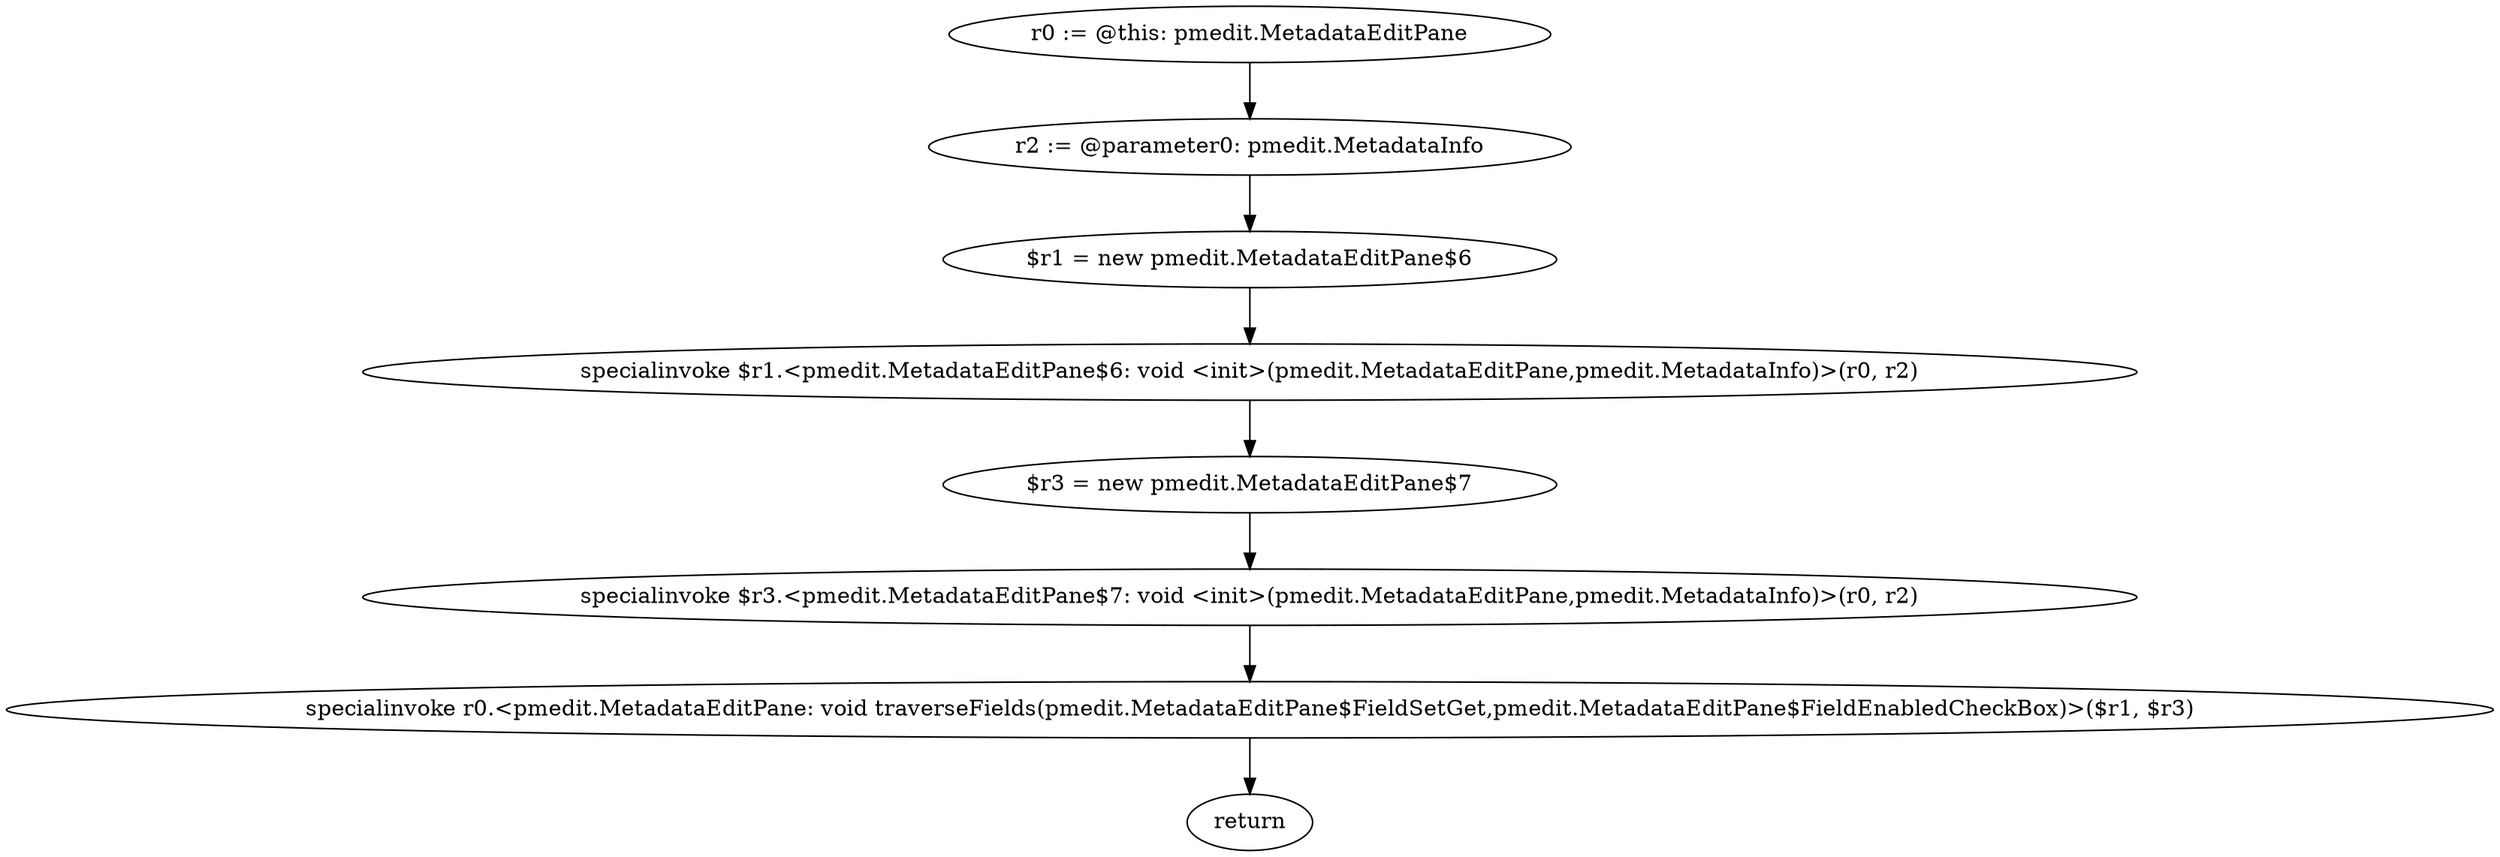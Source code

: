 digraph "unitGraph" {
    "r0 := @this: pmedit.MetadataEditPane"
    "r2 := @parameter0: pmedit.MetadataInfo"
    "$r1 = new pmedit.MetadataEditPane$6"
    "specialinvoke $r1.<pmedit.MetadataEditPane$6: void <init>(pmedit.MetadataEditPane,pmedit.MetadataInfo)>(r0, r2)"
    "$r3 = new pmedit.MetadataEditPane$7"
    "specialinvoke $r3.<pmedit.MetadataEditPane$7: void <init>(pmedit.MetadataEditPane,pmedit.MetadataInfo)>(r0, r2)"
    "specialinvoke r0.<pmedit.MetadataEditPane: void traverseFields(pmedit.MetadataEditPane$FieldSetGet,pmedit.MetadataEditPane$FieldEnabledCheckBox)>($r1, $r3)"
    "return"
    "r0 := @this: pmedit.MetadataEditPane"->"r2 := @parameter0: pmedit.MetadataInfo";
    "r2 := @parameter0: pmedit.MetadataInfo"->"$r1 = new pmedit.MetadataEditPane$6";
    "$r1 = new pmedit.MetadataEditPane$6"->"specialinvoke $r1.<pmedit.MetadataEditPane$6: void <init>(pmedit.MetadataEditPane,pmedit.MetadataInfo)>(r0, r2)";
    "specialinvoke $r1.<pmedit.MetadataEditPane$6: void <init>(pmedit.MetadataEditPane,pmedit.MetadataInfo)>(r0, r2)"->"$r3 = new pmedit.MetadataEditPane$7";
    "$r3 = new pmedit.MetadataEditPane$7"->"specialinvoke $r3.<pmedit.MetadataEditPane$7: void <init>(pmedit.MetadataEditPane,pmedit.MetadataInfo)>(r0, r2)";
    "specialinvoke $r3.<pmedit.MetadataEditPane$7: void <init>(pmedit.MetadataEditPane,pmedit.MetadataInfo)>(r0, r2)"->"specialinvoke r0.<pmedit.MetadataEditPane: void traverseFields(pmedit.MetadataEditPane$FieldSetGet,pmedit.MetadataEditPane$FieldEnabledCheckBox)>($r1, $r3)";
    "specialinvoke r0.<pmedit.MetadataEditPane: void traverseFields(pmedit.MetadataEditPane$FieldSetGet,pmedit.MetadataEditPane$FieldEnabledCheckBox)>($r1, $r3)"->"return";
}

